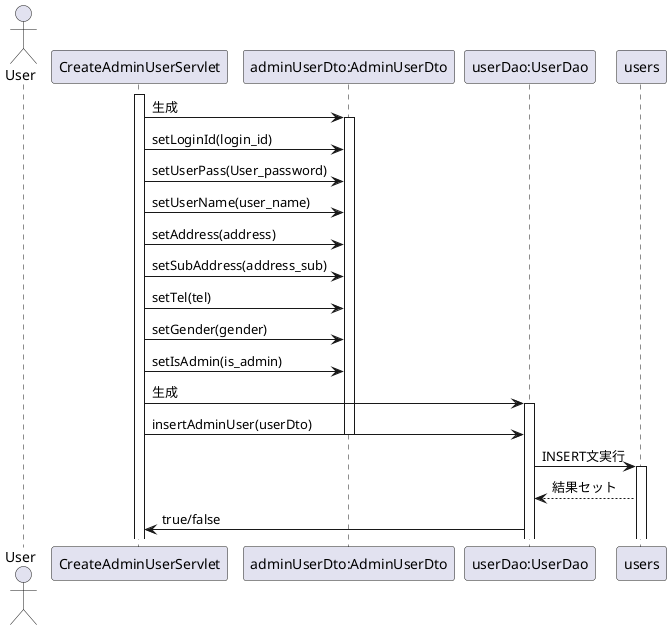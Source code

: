 @startuml 
actor User
participant "CreateAdminUserServlet" as A
participant "adminUserDto:AdminUserDto" as B
participant "userDao:UserDao" as C
participant "users" as D
activate A
A -> B: 生成
activate B
A -> B: setLoginId(login_id)
A -> B: setUserPass(User_password)
A -> B: setUserName(user_name)
A -> B: setAddress(address)
A -> B: setSubAddress(address_sub)
A -> B: setTel(tel)
A -> B: setGender(gender)
A -> B: setIsAdmin(is_admin)
A -> C: 生成
activate C
A -> C: insertAdminUser(userDto)
deactivate B
C -> D: INSERT文実行
activate D
D --> C: 結果セット
C -> A: true/false
@enduml